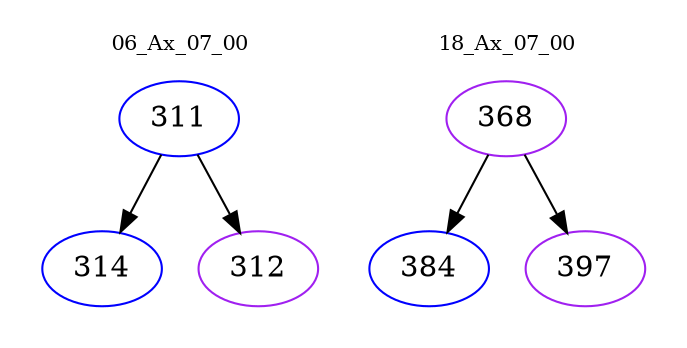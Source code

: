 digraph{
subgraph cluster_0 {
color = white
label = "06_Ax_07_00";
fontsize=10;
T0_311 [label="311", color="blue"]
T0_311 -> T0_314 [color="black"]
T0_314 [label="314", color="blue"]
T0_311 -> T0_312 [color="black"]
T0_312 [label="312", color="purple"]
}
subgraph cluster_1 {
color = white
label = "18_Ax_07_00";
fontsize=10;
T1_368 [label="368", color="purple"]
T1_368 -> T1_384 [color="black"]
T1_384 [label="384", color="blue"]
T1_368 -> T1_397 [color="black"]
T1_397 [label="397", color="purple"]
}
}
